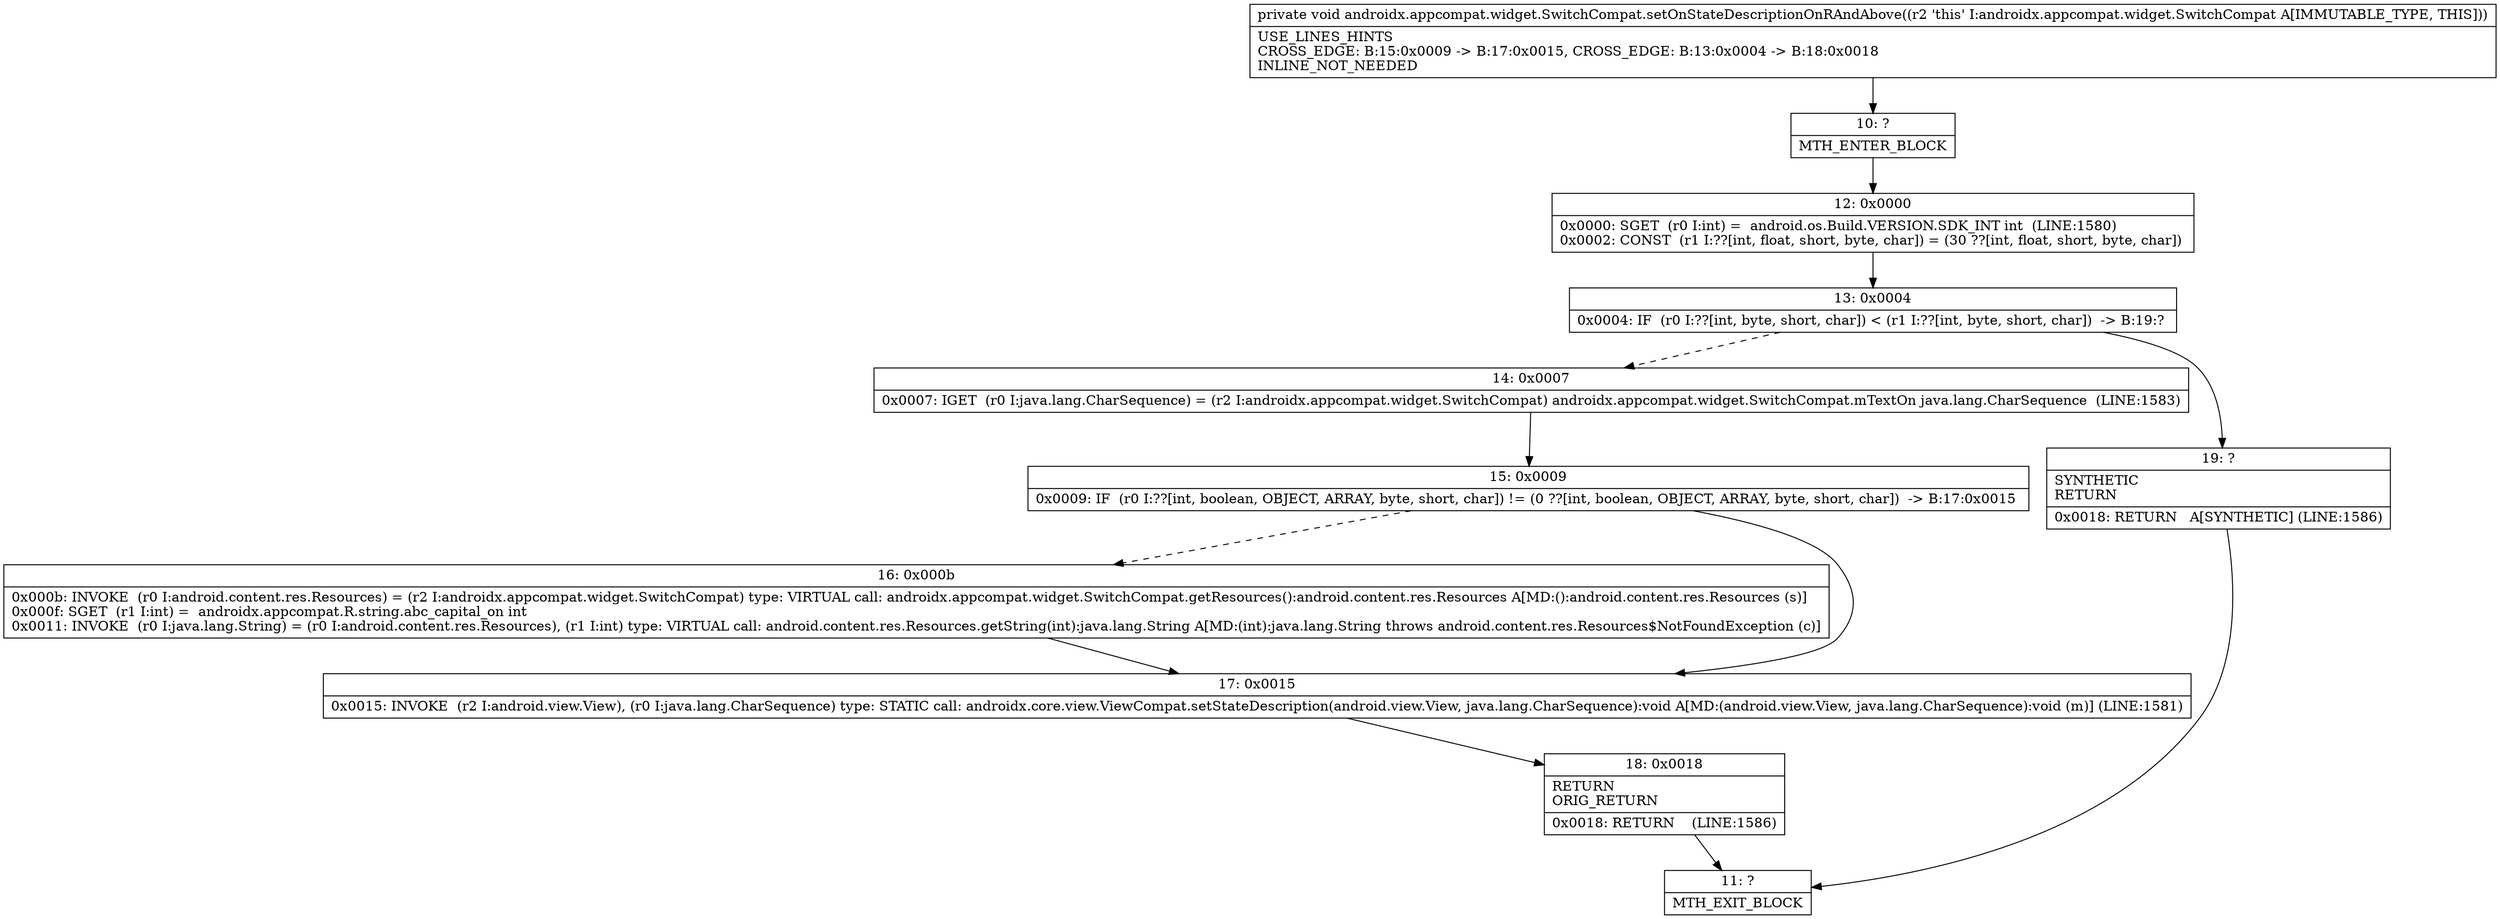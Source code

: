 digraph "CFG forandroidx.appcompat.widget.SwitchCompat.setOnStateDescriptionOnRAndAbove()V" {
Node_10 [shape=record,label="{10\:\ ?|MTH_ENTER_BLOCK\l}"];
Node_12 [shape=record,label="{12\:\ 0x0000|0x0000: SGET  (r0 I:int) =  android.os.Build.VERSION.SDK_INT int  (LINE:1580)\l0x0002: CONST  (r1 I:??[int, float, short, byte, char]) = (30 ??[int, float, short, byte, char]) \l}"];
Node_13 [shape=record,label="{13\:\ 0x0004|0x0004: IF  (r0 I:??[int, byte, short, char]) \< (r1 I:??[int, byte, short, char])  \-\> B:19:? \l}"];
Node_14 [shape=record,label="{14\:\ 0x0007|0x0007: IGET  (r0 I:java.lang.CharSequence) = (r2 I:androidx.appcompat.widget.SwitchCompat) androidx.appcompat.widget.SwitchCompat.mTextOn java.lang.CharSequence  (LINE:1583)\l}"];
Node_15 [shape=record,label="{15\:\ 0x0009|0x0009: IF  (r0 I:??[int, boolean, OBJECT, ARRAY, byte, short, char]) != (0 ??[int, boolean, OBJECT, ARRAY, byte, short, char])  \-\> B:17:0x0015 \l}"];
Node_16 [shape=record,label="{16\:\ 0x000b|0x000b: INVOKE  (r0 I:android.content.res.Resources) = (r2 I:androidx.appcompat.widget.SwitchCompat) type: VIRTUAL call: androidx.appcompat.widget.SwitchCompat.getResources():android.content.res.Resources A[MD:():android.content.res.Resources (s)]\l0x000f: SGET  (r1 I:int) =  androidx.appcompat.R.string.abc_capital_on int \l0x0011: INVOKE  (r0 I:java.lang.String) = (r0 I:android.content.res.Resources), (r1 I:int) type: VIRTUAL call: android.content.res.Resources.getString(int):java.lang.String A[MD:(int):java.lang.String throws android.content.res.Resources$NotFoundException (c)]\l}"];
Node_17 [shape=record,label="{17\:\ 0x0015|0x0015: INVOKE  (r2 I:android.view.View), (r0 I:java.lang.CharSequence) type: STATIC call: androidx.core.view.ViewCompat.setStateDescription(android.view.View, java.lang.CharSequence):void A[MD:(android.view.View, java.lang.CharSequence):void (m)] (LINE:1581)\l}"];
Node_18 [shape=record,label="{18\:\ 0x0018|RETURN\lORIG_RETURN\l|0x0018: RETURN    (LINE:1586)\l}"];
Node_11 [shape=record,label="{11\:\ ?|MTH_EXIT_BLOCK\l}"];
Node_19 [shape=record,label="{19\:\ ?|SYNTHETIC\lRETURN\l|0x0018: RETURN   A[SYNTHETIC] (LINE:1586)\l}"];
MethodNode[shape=record,label="{private void androidx.appcompat.widget.SwitchCompat.setOnStateDescriptionOnRAndAbove((r2 'this' I:androidx.appcompat.widget.SwitchCompat A[IMMUTABLE_TYPE, THIS]))  | USE_LINES_HINTS\lCROSS_EDGE: B:15:0x0009 \-\> B:17:0x0015, CROSS_EDGE: B:13:0x0004 \-\> B:18:0x0018\lINLINE_NOT_NEEDED\l}"];
MethodNode -> Node_10;Node_10 -> Node_12;
Node_12 -> Node_13;
Node_13 -> Node_14[style=dashed];
Node_13 -> Node_19;
Node_14 -> Node_15;
Node_15 -> Node_16[style=dashed];
Node_15 -> Node_17;
Node_16 -> Node_17;
Node_17 -> Node_18;
Node_18 -> Node_11;
Node_19 -> Node_11;
}

